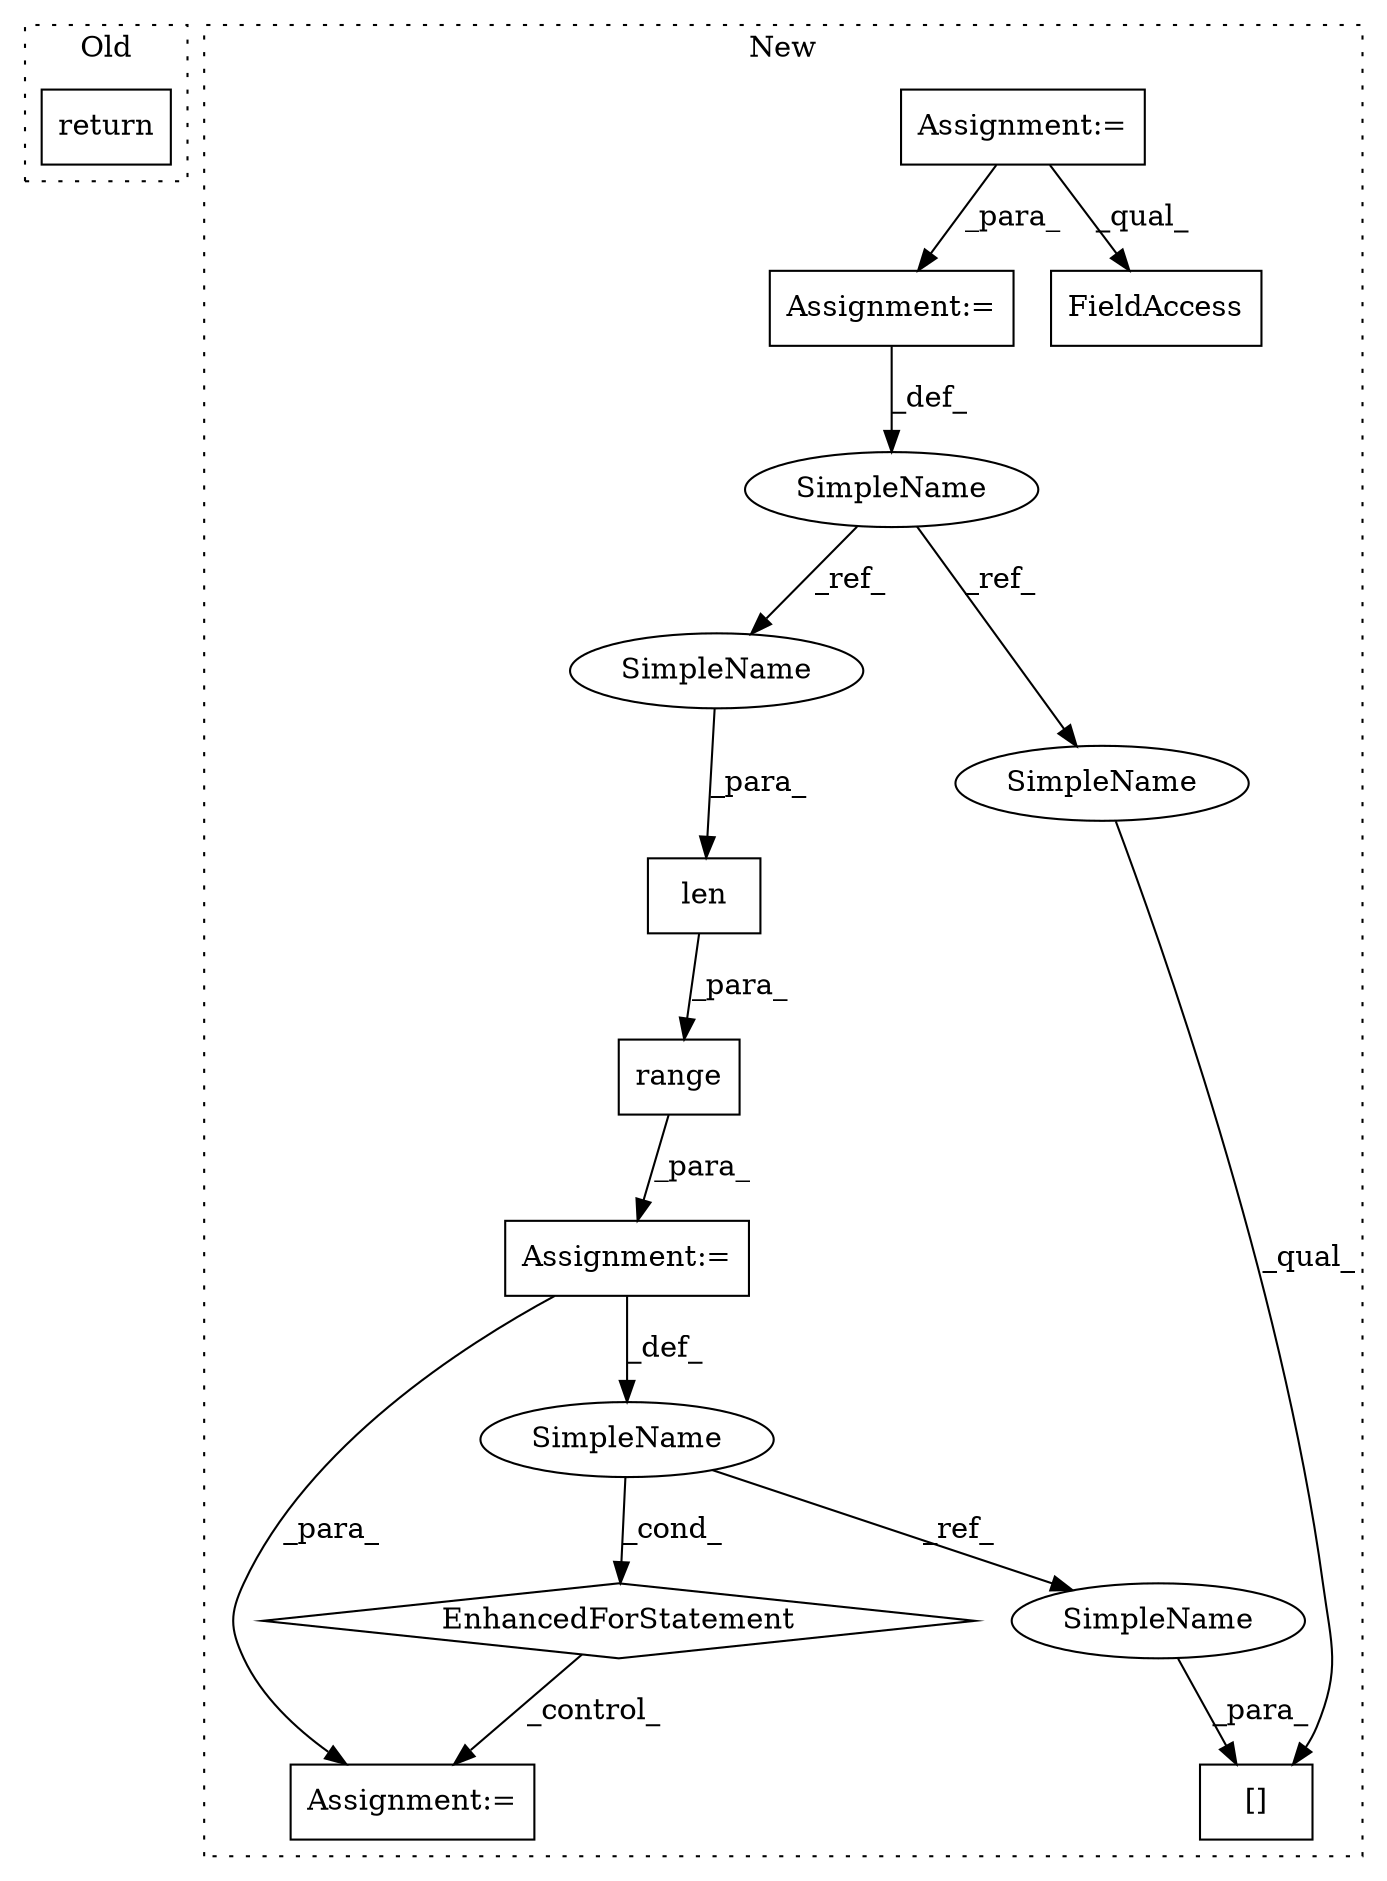 digraph G {
subgraph cluster0 {
1 [label="return" a="41" s="3116" l="7" shape="box"];
label = "Old";
style="dotted";
}
subgraph cluster1 {
2 [label="range" a="32" s="3187,3204" l="6,1" shape="box"];
3 [label="Assignment:=" a="7" s="3122,3205" l="57,2" shape="box"];
4 [label="EnhancedForStatement" a="70" s="3122,3205" l="57,2" shape="diamond"];
5 [label="[]" a="2" s="3355,3363" l="7,1" shape="box"];
6 [label="SimpleName" a="42" s="3183" l="1" shape="ellipse"];
7 [label="Assignment:=" a="7" s="3340" l="1" shape="box"];
8 [label="len" a="32" s="3193,3203" l="4,1" shape="box"];
9 [label="SimpleName" a="42" s="3053" l="6" shape="ellipse"];
10 [label="Assignment:=" a="7" s="2911" l="1" shape="box"];
11 [label="Assignment:=" a="7" s="3021" l="21" shape="box"];
12 [label="FieldAccess" a="22" s="2938" l="7" shape="box"];
13 [label="SimpleName" a="42" s="3197" l="6" shape="ellipse"];
14 [label="SimpleName" a="42" s="3355" l="6" shape="ellipse"];
15 [label="SimpleName" a="42" s="3362" l="1" shape="ellipse"];
label = "New";
style="dotted";
}
2 -> 3 [label="_para_"];
3 -> 6 [label="_def_"];
3 -> 7 [label="_para_"];
4 -> 7 [label="_control_"];
6 -> 15 [label="_ref_"];
6 -> 4 [label="_cond_"];
8 -> 2 [label="_para_"];
9 -> 14 [label="_ref_"];
9 -> 13 [label="_ref_"];
10 -> 9 [label="_def_"];
11 -> 12 [label="_qual_"];
11 -> 10 [label="_para_"];
13 -> 8 [label="_para_"];
14 -> 5 [label="_qual_"];
15 -> 5 [label="_para_"];
}